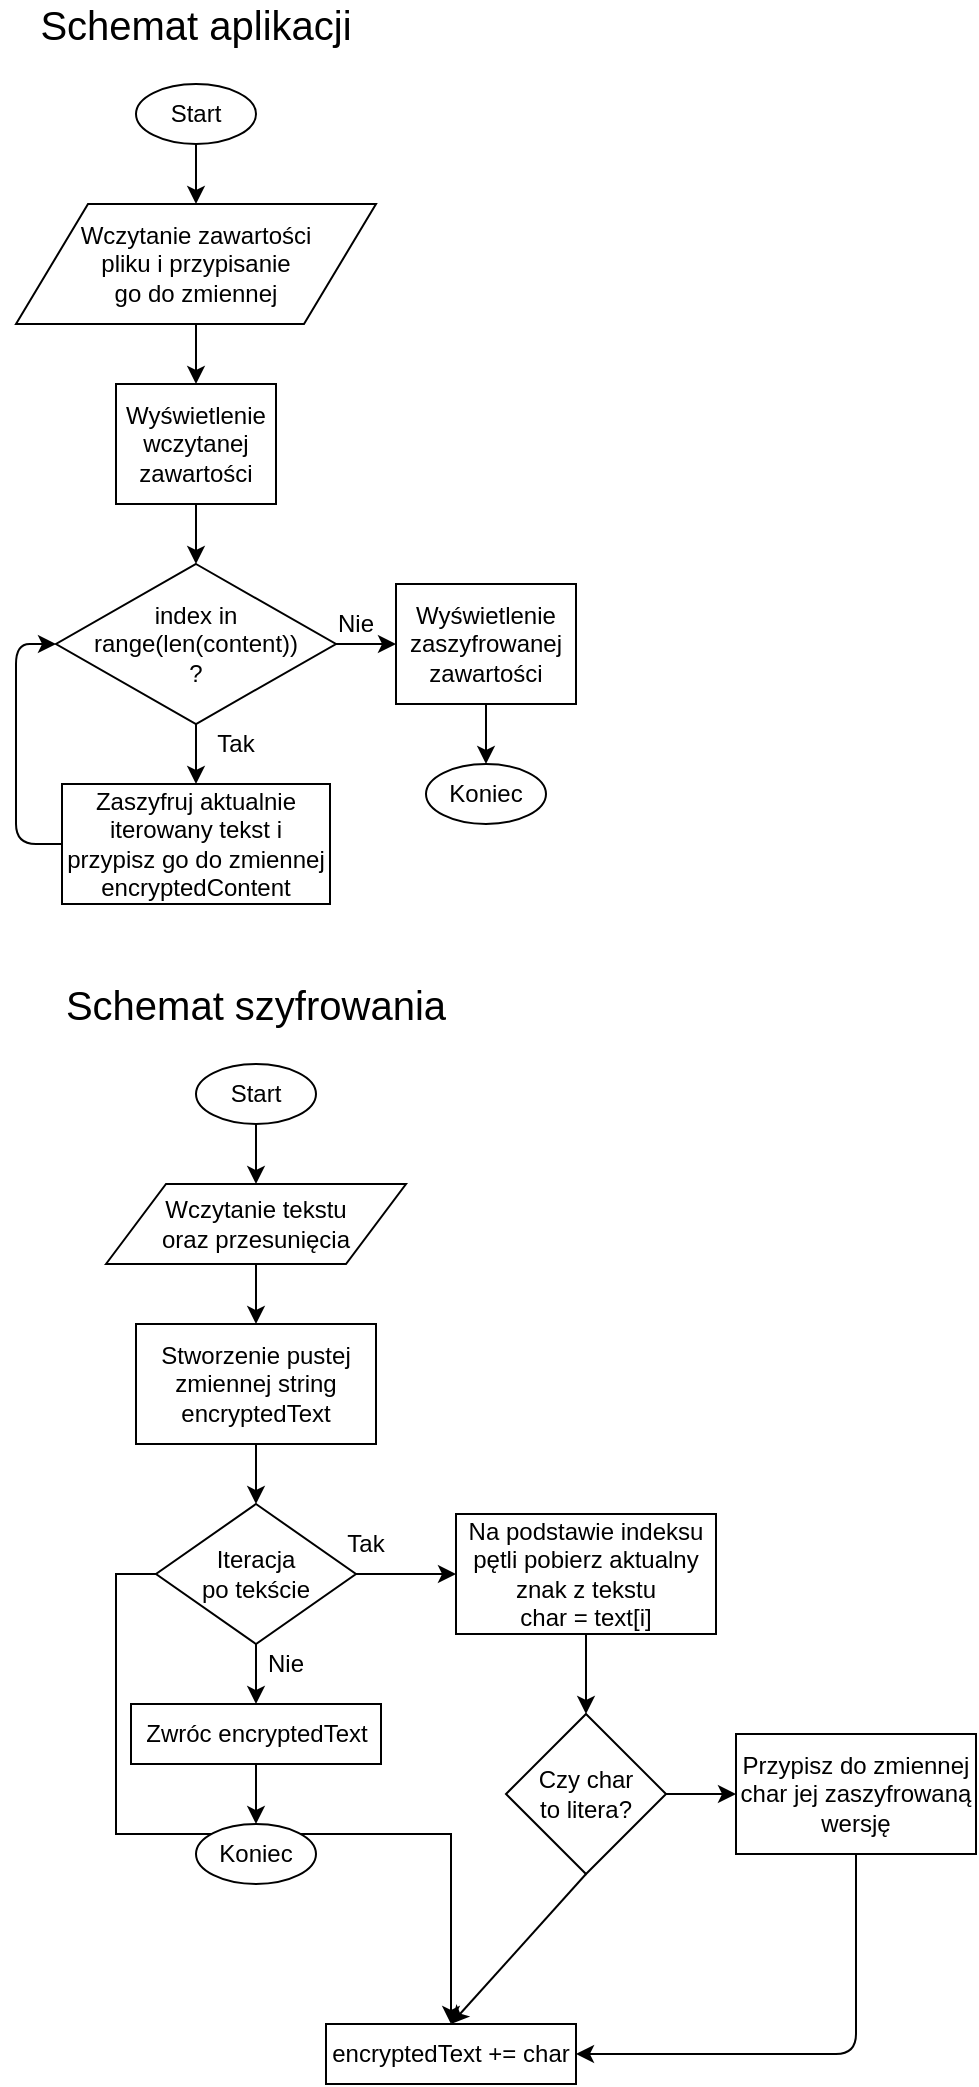<mxfile version="14.5.10"><diagram id="Wcmrs2eAEXJUv35oNvPt" name="Page-1"><mxGraphModel dx="1117" dy="1050" grid="1" gridSize="10" guides="1" tooltips="1" connect="1" arrows="1" fold="1" page="1" pageScale="1" pageWidth="827" pageHeight="1169" math="0" shadow="0"><root><mxCell id="0"/><mxCell id="1" parent="0"/><mxCell id="5JLZSPK27WkNS-xa8ATb-1" value="Start" style="ellipse;whiteSpace=wrap;html=1;" vertex="1" parent="1"><mxGeometry x="450" y="220" width="60" height="30" as="geometry"/></mxCell><mxCell id="5JLZSPK27WkNS-xa8ATb-2" value="Wczytanie zawartości&lt;br&gt;pliku i przypisanie&lt;br&gt;go do zmiennej" style="shape=parallelogram;perimeter=parallelogramPerimeter;whiteSpace=wrap;html=1;" vertex="1" parent="1"><mxGeometry x="390" y="280" width="180" height="60" as="geometry"/></mxCell><mxCell id="5JLZSPK27WkNS-xa8ATb-3" value="Wyświetlenie&lt;br&gt;wczytanej&lt;br&gt;zawartości" style="rounded=0;whiteSpace=wrap;html=1;" vertex="1" parent="1"><mxGeometry x="440" y="370" width="80" height="60" as="geometry"/></mxCell><mxCell id="5JLZSPK27WkNS-xa8ATb-4" value="index in range(len(content))&lt;br&gt;?" style="rhombus;whiteSpace=wrap;html=1;" vertex="1" parent="1"><mxGeometry x="410" y="460" width="140" height="80" as="geometry"/></mxCell><mxCell id="5JLZSPK27WkNS-xa8ATb-5" value="Zaszyfruj aktualnie&lt;br&gt;iterowany tekst i&lt;br&gt;przypisz go do zmiennej&lt;br&gt;encryptedContent" style="rounded=0;whiteSpace=wrap;html=1;" vertex="1" parent="1"><mxGeometry x="413" y="570" width="134" height="60" as="geometry"/></mxCell><mxCell id="5JLZSPK27WkNS-xa8ATb-6" value="Wyświetlenie&lt;br&gt;zaszyfrowanej&lt;br&gt;zawartości" style="rounded=0;whiteSpace=wrap;html=1;" vertex="1" parent="1"><mxGeometry x="580" y="470" width="90" height="60" as="geometry"/></mxCell><mxCell id="5JLZSPK27WkNS-xa8ATb-7" value="Koniec" style="ellipse;whiteSpace=wrap;html=1;" vertex="1" parent="1"><mxGeometry x="595" y="560" width="60" height="30" as="geometry"/></mxCell><mxCell id="5JLZSPK27WkNS-xa8ATb-8" value="" style="endArrow=classic;html=1;exitX=0.5;exitY=1;exitDx=0;exitDy=0;entryX=0.5;entryY=0;entryDx=0;entryDy=0;" edge="1" parent="1" source="5JLZSPK27WkNS-xa8ATb-1" target="5JLZSPK27WkNS-xa8ATb-2"><mxGeometry width="50" height="50" relative="1" as="geometry"><mxPoint x="650" y="390" as="sourcePoint"/><mxPoint x="700" y="340" as="targetPoint"/></mxGeometry></mxCell><mxCell id="5JLZSPK27WkNS-xa8ATb-9" value="" style="endArrow=classic;html=1;exitX=0.5;exitY=1;exitDx=0;exitDy=0;entryX=0.5;entryY=0;entryDx=0;entryDy=0;" edge="1" parent="1" source="5JLZSPK27WkNS-xa8ATb-2" target="5JLZSPK27WkNS-xa8ATb-3"><mxGeometry width="50" height="50" relative="1" as="geometry"><mxPoint x="630" y="380" as="sourcePoint"/><mxPoint x="680" y="330" as="targetPoint"/></mxGeometry></mxCell><mxCell id="5JLZSPK27WkNS-xa8ATb-10" value="" style="endArrow=classic;html=1;exitX=0.5;exitY=1;exitDx=0;exitDy=0;entryX=0.5;entryY=0;entryDx=0;entryDy=0;" edge="1" parent="1" source="5JLZSPK27WkNS-xa8ATb-3" target="5JLZSPK27WkNS-xa8ATb-4"><mxGeometry width="50" height="50" relative="1" as="geometry"><mxPoint x="610" y="420" as="sourcePoint"/><mxPoint x="660" y="370" as="targetPoint"/></mxGeometry></mxCell><mxCell id="5JLZSPK27WkNS-xa8ATb-11" value="" style="endArrow=classic;html=1;exitX=1;exitY=0.5;exitDx=0;exitDy=0;entryX=0;entryY=0.5;entryDx=0;entryDy=0;" edge="1" parent="1" source="5JLZSPK27WkNS-xa8ATb-4" target="5JLZSPK27WkNS-xa8ATb-6"><mxGeometry width="50" height="50" relative="1" as="geometry"><mxPoint x="600" y="430" as="sourcePoint"/><mxPoint x="650" y="380" as="targetPoint"/></mxGeometry></mxCell><mxCell id="5JLZSPK27WkNS-xa8ATb-12" value="" style="endArrow=classic;html=1;exitX=0.5;exitY=1;exitDx=0;exitDy=0;entryX=0.5;entryY=0;entryDx=0;entryDy=0;" edge="1" parent="1" source="5JLZSPK27WkNS-xa8ATb-4" target="5JLZSPK27WkNS-xa8ATb-5"><mxGeometry width="50" height="50" relative="1" as="geometry"><mxPoint x="610" y="420" as="sourcePoint"/><mxPoint x="660" y="370" as="targetPoint"/></mxGeometry></mxCell><mxCell id="5JLZSPK27WkNS-xa8ATb-13" value="" style="endArrow=classic;html=1;exitX=0;exitY=0.5;exitDx=0;exitDy=0;entryX=0;entryY=0.5;entryDx=0;entryDy=0;" edge="1" parent="1" source="5JLZSPK27WkNS-xa8ATb-5" target="5JLZSPK27WkNS-xa8ATb-4"><mxGeometry width="50" height="50" relative="1" as="geometry"><mxPoint x="330" y="570" as="sourcePoint"/><mxPoint x="380" y="520" as="targetPoint"/><Array as="points"><mxPoint x="390" y="600"/><mxPoint x="390" y="560"/><mxPoint x="390" y="500"/></Array></mxGeometry></mxCell><mxCell id="5JLZSPK27WkNS-xa8ATb-14" value="Tak" style="text;html=1;strokeColor=none;fillColor=none;align=center;verticalAlign=middle;whiteSpace=wrap;rounded=0;" vertex="1" parent="1"><mxGeometry x="480" y="540" width="40" height="20" as="geometry"/></mxCell><mxCell id="5JLZSPK27WkNS-xa8ATb-15" value="Nie" style="text;html=1;strokeColor=none;fillColor=none;align=center;verticalAlign=middle;whiteSpace=wrap;rounded=0;" vertex="1" parent="1"><mxGeometry x="540" y="480" width="40" height="20" as="geometry"/></mxCell><mxCell id="5JLZSPK27WkNS-xa8ATb-16" value="" style="endArrow=classic;html=1;exitX=0.5;exitY=1;exitDx=0;exitDy=0;entryX=0.5;entryY=0;entryDx=0;entryDy=0;" edge="1" parent="1" source="5JLZSPK27WkNS-xa8ATb-6" target="5JLZSPK27WkNS-xa8ATb-7"><mxGeometry width="50" height="50" relative="1" as="geometry"><mxPoint x="810" y="430" as="sourcePoint"/><mxPoint x="860" y="380" as="targetPoint"/></mxGeometry></mxCell><mxCell id="5JLZSPK27WkNS-xa8ATb-17" value="Start" style="ellipse;whiteSpace=wrap;html=1;" vertex="1" parent="1"><mxGeometry x="480" y="710" width="60" height="30" as="geometry"/></mxCell><mxCell id="5JLZSPK27WkNS-xa8ATb-18" value="Wczytanie tekstu&lt;br&gt;oraz przesunięcia" style="shape=parallelogram;perimeter=parallelogramPerimeter;whiteSpace=wrap;html=1;" vertex="1" parent="1"><mxGeometry x="435" y="770" width="150" height="40" as="geometry"/></mxCell><mxCell id="5JLZSPK27WkNS-xa8ATb-19" value="Stworzenie pustej&lt;br&gt;zmiennej string&lt;br&gt;encryptedText" style="rounded=0;whiteSpace=wrap;html=1;" vertex="1" parent="1"><mxGeometry x="450" y="840" width="120" height="60" as="geometry"/></mxCell><mxCell id="5JLZSPK27WkNS-xa8ATb-42" style="edgeStyle=orthogonalEdgeStyle;rounded=0;orthogonalLoop=1;jettySize=auto;html=1;exitX=0;exitY=0.5;exitDx=0;exitDy=0;" edge="1" parent="1" source="5JLZSPK27WkNS-xa8ATb-20" target="5JLZSPK27WkNS-xa8ATb-24"><mxGeometry relative="1" as="geometry"/></mxCell><mxCell id="5JLZSPK27WkNS-xa8ATb-20" value="Iteracja&lt;br&gt;po tekście" style="rhombus;whiteSpace=wrap;html=1;" vertex="1" parent="1"><mxGeometry x="460" y="930" width="100" height="70" as="geometry"/></mxCell><mxCell id="5JLZSPK27WkNS-xa8ATb-21" value="Na podstawie indeksu&lt;br&gt;pętli pobierz aktualny&lt;br&gt;znak z tekstu&lt;br&gt;char = text[i]" style="rounded=0;whiteSpace=wrap;html=1;" vertex="1" parent="1"><mxGeometry x="610" y="935" width="130" height="60" as="geometry"/></mxCell><mxCell id="5JLZSPK27WkNS-xa8ATb-22" value="Czy char&lt;br&gt;to litera?" style="rhombus;whiteSpace=wrap;html=1;" vertex="1" parent="1"><mxGeometry x="635" y="1035" width="80" height="80" as="geometry"/></mxCell><mxCell id="5JLZSPK27WkNS-xa8ATb-23" value="Przypisz do zmiennej&lt;br&gt;char jej zaszyfrowaną&lt;br&gt;wersję" style="rounded=0;whiteSpace=wrap;html=1;" vertex="1" parent="1"><mxGeometry x="750" y="1045" width="120" height="60" as="geometry"/></mxCell><mxCell id="5JLZSPK27WkNS-xa8ATb-24" value="encryptedText += char" style="rounded=0;whiteSpace=wrap;html=1;" vertex="1" parent="1"><mxGeometry x="545" y="1190" width="125" height="30" as="geometry"/></mxCell><mxCell id="5JLZSPK27WkNS-xa8ATb-25" value="" style="endArrow=classic;html=1;exitX=0.5;exitY=1;exitDx=0;exitDy=0;entryX=0.5;entryY=0;entryDx=0;entryDy=0;" edge="1" parent="1" source="5JLZSPK27WkNS-xa8ATb-17" target="5JLZSPK27WkNS-xa8ATb-18"><mxGeometry width="50" height="50" relative="1" as="geometry"><mxPoint x="690" y="770" as="sourcePoint"/><mxPoint x="740" y="720" as="targetPoint"/></mxGeometry></mxCell><mxCell id="5JLZSPK27WkNS-xa8ATb-26" value="" style="endArrow=classic;html=1;exitX=0.5;exitY=1;exitDx=0;exitDy=0;entryX=0.5;entryY=0;entryDx=0;entryDy=0;" edge="1" parent="1" source="5JLZSPK27WkNS-xa8ATb-18" target="5JLZSPK27WkNS-xa8ATb-19"><mxGeometry width="50" height="50" relative="1" as="geometry"><mxPoint x="660" y="790" as="sourcePoint"/><mxPoint x="710" y="740" as="targetPoint"/></mxGeometry></mxCell><mxCell id="5JLZSPK27WkNS-xa8ATb-27" value="" style="endArrow=classic;html=1;exitX=0.5;exitY=1;exitDx=0;exitDy=0;entryX=0.5;entryY=0;entryDx=0;entryDy=0;" edge="1" parent="1" source="5JLZSPK27WkNS-xa8ATb-19" target="5JLZSPK27WkNS-xa8ATb-20"><mxGeometry width="50" height="50" relative="1" as="geometry"><mxPoint x="630" y="820" as="sourcePoint"/><mxPoint x="680" y="770" as="targetPoint"/></mxGeometry></mxCell><mxCell id="5JLZSPK27WkNS-xa8ATb-28" value="" style="endArrow=classic;html=1;exitX=1;exitY=0.5;exitDx=0;exitDy=0;entryX=0;entryY=0.5;entryDx=0;entryDy=0;" edge="1" parent="1" source="5JLZSPK27WkNS-xa8ATb-20" target="5JLZSPK27WkNS-xa8ATb-21"><mxGeometry width="50" height="50" relative="1" as="geometry"><mxPoint x="580" y="1130" as="sourcePoint"/><mxPoint x="630" y="1080" as="targetPoint"/><Array as="points"><mxPoint x="580" y="965"/></Array></mxGeometry></mxCell><mxCell id="5JLZSPK27WkNS-xa8ATb-29" value="" style="endArrow=classic;html=1;exitX=0.5;exitY=1;exitDx=0;exitDy=0;entryX=0.5;entryY=0;entryDx=0;entryDy=0;" edge="1" parent="1" source="5JLZSPK27WkNS-xa8ATb-21" target="5JLZSPK27WkNS-xa8ATb-22"><mxGeometry width="50" height="50" relative="1" as="geometry"><mxPoint x="700" y="1230" as="sourcePoint"/><mxPoint x="780" y="1190" as="targetPoint"/></mxGeometry></mxCell><mxCell id="5JLZSPK27WkNS-xa8ATb-30" value="" style="endArrow=classic;html=1;exitX=1;exitY=0.5;exitDx=0;exitDy=0;entryX=0;entryY=0.5;entryDx=0;entryDy=0;" edge="1" parent="1" source="5JLZSPK27WkNS-xa8ATb-22" target="5JLZSPK27WkNS-xa8ATb-23"><mxGeometry width="50" height="50" relative="1" as="geometry"><mxPoint x="750" y="1250" as="sourcePoint"/><mxPoint x="800" y="1200" as="targetPoint"/></mxGeometry></mxCell><mxCell id="5JLZSPK27WkNS-xa8ATb-31" value="" style="endArrow=classic;html=1;exitX=0.5;exitY=1;exitDx=0;exitDy=0;entryX=0.5;entryY=0;entryDx=0;entryDy=0;" edge="1" parent="1" source="5JLZSPK27WkNS-xa8ATb-22" target="5JLZSPK27WkNS-xa8ATb-24"><mxGeometry width="50" height="50" relative="1" as="geometry"><mxPoint x="760" y="1260" as="sourcePoint"/><mxPoint x="810" y="1210" as="targetPoint"/></mxGeometry></mxCell><mxCell id="5JLZSPK27WkNS-xa8ATb-32" value="" style="endArrow=classic;html=1;exitX=0.5;exitY=1;exitDx=0;exitDy=0;entryX=1;entryY=0.5;entryDx=0;entryDy=0;" edge="1" parent="1" source="5JLZSPK27WkNS-xa8ATb-23" target="5JLZSPK27WkNS-xa8ATb-24"><mxGeometry width="50" height="50" relative="1" as="geometry"><mxPoint x="820" y="1200" as="sourcePoint"/><mxPoint x="870" y="1150" as="targetPoint"/><Array as="points"><mxPoint x="810" y="1165"/><mxPoint x="810" y="1205"/></Array></mxGeometry></mxCell><mxCell id="5JLZSPK27WkNS-xa8ATb-33" value="Zwróc encryptedText" style="rounded=0;whiteSpace=wrap;html=1;" vertex="1" parent="1"><mxGeometry x="447.5" y="1030" width="125" height="30" as="geometry"/></mxCell><mxCell id="5JLZSPK27WkNS-xa8ATb-34" value="Koniec" style="ellipse;whiteSpace=wrap;html=1;" vertex="1" parent="1"><mxGeometry x="480" y="1090" width="60" height="30" as="geometry"/></mxCell><mxCell id="5JLZSPK27WkNS-xa8ATb-35" value="" style="endArrow=classic;html=1;exitX=0.5;exitY=1;exitDx=0;exitDy=0;entryX=0.5;entryY=0;entryDx=0;entryDy=0;" edge="1" parent="1" source="5JLZSPK27WkNS-xa8ATb-20" target="5JLZSPK27WkNS-xa8ATb-33"><mxGeometry width="50" height="50" relative="1" as="geometry"><mxPoint x="620" y="1170" as="sourcePoint"/><mxPoint x="670" y="1120" as="targetPoint"/></mxGeometry></mxCell><mxCell id="5JLZSPK27WkNS-xa8ATb-36" value="" style="endArrow=classic;html=1;exitX=0.5;exitY=1;exitDx=0;exitDy=0;entryX=0.5;entryY=0;entryDx=0;entryDy=0;" edge="1" parent="1" source="5JLZSPK27WkNS-xa8ATb-33" target="5JLZSPK27WkNS-xa8ATb-34"><mxGeometry width="50" height="50" relative="1" as="geometry"><mxPoint x="570" y="1180" as="sourcePoint"/><mxPoint x="620" y="1130" as="targetPoint"/></mxGeometry></mxCell><mxCell id="5JLZSPK27WkNS-xa8ATb-38" value="Tak" style="text;html=1;strokeColor=none;fillColor=none;align=center;verticalAlign=middle;whiteSpace=wrap;rounded=0;" vertex="1" parent="1"><mxGeometry x="545" y="940" width="40" height="20" as="geometry"/></mxCell><mxCell id="5JLZSPK27WkNS-xa8ATb-39" value="Nie" style="text;html=1;strokeColor=none;fillColor=none;align=center;verticalAlign=middle;whiteSpace=wrap;rounded=0;" vertex="1" parent="1"><mxGeometry x="505" y="1000" width="40" height="20" as="geometry"/></mxCell><mxCell id="5JLZSPK27WkNS-xa8ATb-40" value="Schemat aplikacji" style="text;html=1;strokeColor=none;fillColor=none;align=center;verticalAlign=middle;whiteSpace=wrap;rounded=0;fontSize=20;" vertex="1" parent="1"><mxGeometry x="400" y="180" width="160" height="20" as="geometry"/></mxCell><mxCell id="5JLZSPK27WkNS-xa8ATb-41" value="Schemat szyfrowania" style="text;html=1;strokeColor=none;fillColor=none;align=center;verticalAlign=middle;whiteSpace=wrap;rounded=0;fontSize=20;" vertex="1" parent="1"><mxGeometry x="410" y="670" width="200" height="20" as="geometry"/></mxCell></root></mxGraphModel></diagram></mxfile>